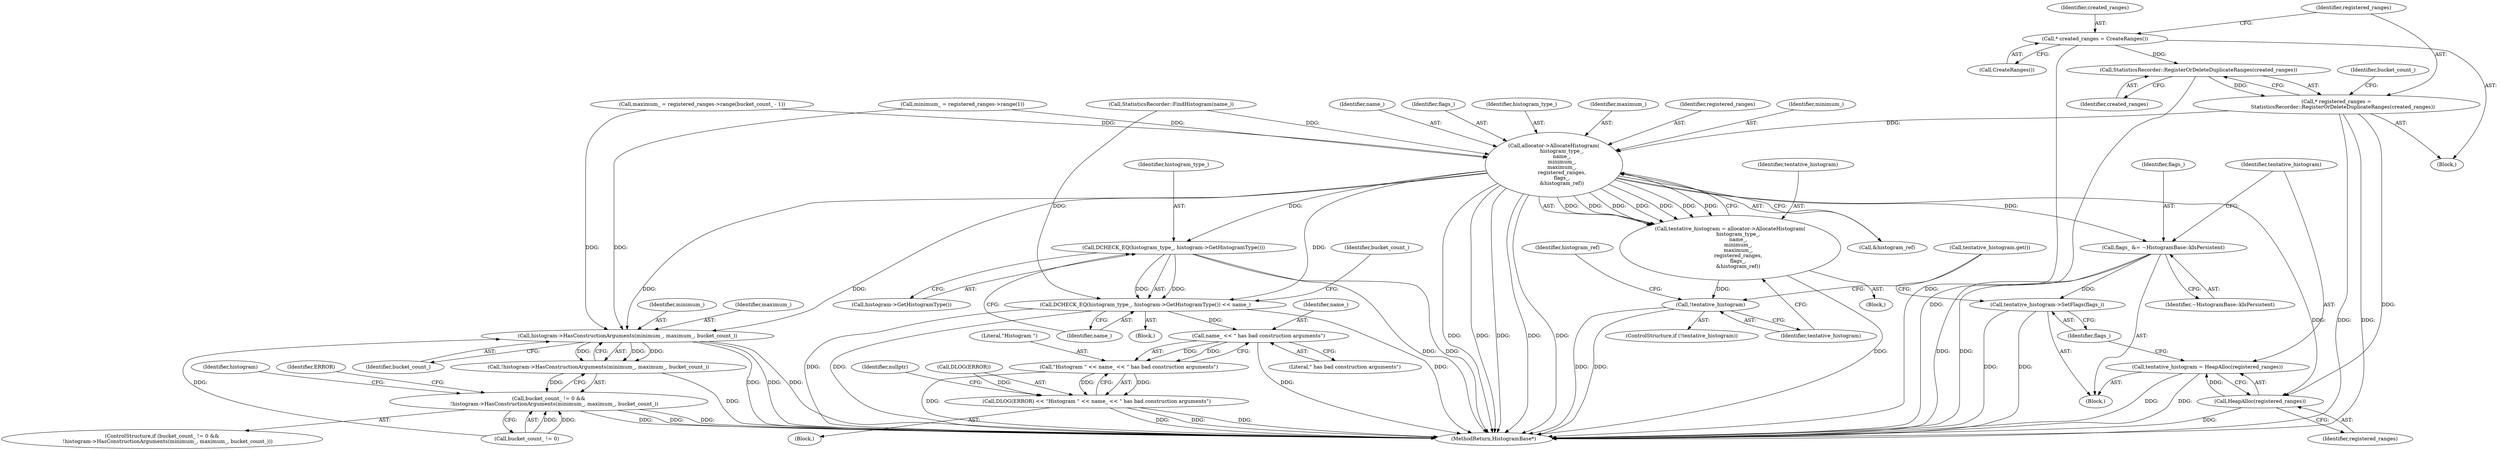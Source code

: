 digraph "0_Chrome_03c2e97746a2c471ae136b0c669f8d0c033fe168@pointer" {
"1000120" [label="(Call,StatisticsRecorder::RegisterOrDeleteDuplicateRanges(created_ranges))"];
"1000114" [label="(Call,* created_ranges = CreateRanges())"];
"1000118" [label="(Call,* registered_ranges =\n        StatisticsRecorder::RegisterOrDeleteDuplicateRanges(created_ranges))"];
"1000156" [label="(Call,allocator->AllocateHistogram(\n          histogram_type_,\n          name_,\n          minimum_,\n          maximum_,\n          registered_ranges,\n          flags_,\n          &histogram_ref))"];
"1000154" [label="(Call,tentative_histogram = allocator->AllocateHistogram(\n          histogram_type_,\n          name_,\n          minimum_,\n          maximum_,\n          registered_ranges,\n          flags_,\n          &histogram_ref))"];
"1000166" [label="(Call,!tentative_histogram)"];
"1000175" [label="(Call,flags_ &= ~HistogramBase::kIsPersistent)"];
"1000182" [label="(Call,tentative_histogram->SetFlags(flags_))"];
"1000180" [label="(Call,HeapAlloc(registered_ranges))"];
"1000178" [label="(Call,tentative_histogram = HeapAlloc(registered_ranges))"];
"1000213" [label="(Call,DCHECK_EQ(histogram_type_, histogram->GetHistogramType()))"];
"1000212" [label="(Call,DCHECK_EQ(histogram_type_, histogram->GetHistogramType()) << name_)"];
"1000233" [label="(Call,name_ << \" has bad construction arguments\")"];
"1000231" [label="(Call,\"Histogram \" << name_ << \" has bad construction arguments\")"];
"1000228" [label="(Call,DLOG(ERROR) << \"Histogram \" << name_ << \" has bad construction arguments\")"];
"1000223" [label="(Call,histogram->HasConstructionArguments(minimum_, maximum_, bucket_count_))"];
"1000222" [label="(Call,!histogram->HasConstructionArguments(minimum_, maximum_, bucket_count_))"];
"1000218" [label="(Call,bucket_count_ != 0 &&\n       !histogram->HasConstructionArguments(minimum_, maximum_, bucket_count_))"];
"1000180" [label="(Call,HeapAlloc(registered_ranges))"];
"1000157" [label="(Identifier,histogram_type_)"];
"1000114" [label="(Call,* created_ranges = CreateRanges())"];
"1000232" [label="(Literal,\"Histogram \")"];
"1000160" [label="(Identifier,maximum_)"];
"1000166" [label="(Call,!tentative_histogram)"];
"1000136" [label="(Call,maximum_ = registered_ranges->range(bucket_count_ - 1))"];
"1000179" [label="(Identifier,tentative_histogram)"];
"1000213" [label="(Call,DCHECK_EQ(histogram_type_, histogram->GetHistogramType()))"];
"1000167" [label="(Identifier,tentative_histogram)"];
"1000214" [label="(Identifier,histogram_type_)"];
"1000227" [label="(Block,)"];
"1000228" [label="(Call,DLOG(ERROR) << \"Histogram \" << name_ << \" has bad construction arguments\")"];
"1000226" [label="(Identifier,bucket_count_)"];
"1000224" [label="(Identifier,minimum_)"];
"1000217" [label="(ControlStructure,if (bucket_count_ != 0 &&\n       !histogram->HasConstructionArguments(minimum_, maximum_, bucket_count_)))"];
"1000219" [label="(Call,bucket_count_ != 0)"];
"1000239" [label="(Identifier,histogram)"];
"1000216" [label="(Identifier,name_)"];
"1000107" [label="(Call,StatisticsRecorder::FindHistogram(name_))"];
"1000165" [label="(ControlStructure,if (!tentative_histogram))"];
"1000229" [label="(Call,DLOG(ERROR))"];
"1000116" [label="(Call,CreateRanges())"];
"1000178" [label="(Call,tentative_histogram = HeapAlloc(registered_ranges))"];
"1000240" [label="(MethodReturn,HistogramBase*)"];
"1000161" [label="(Identifier,registered_ranges)"];
"1000230" [label="(Identifier,ERROR)"];
"1000215" [label="(Call,histogram->GetHistogramType())"];
"1000132" [label="(Call,minimum_ = registered_ranges->range(1))"];
"1000120" [label="(Call,StatisticsRecorder::RegisterOrDeleteDuplicateRanges(created_ranges))"];
"1000177" [label="(Identifier,~HistogramBase::kIsPersistent)"];
"1000181" [label="(Identifier,registered_ranges)"];
"1000115" [label="(Identifier,created_ranges)"];
"1000212" [label="(Call,DCHECK_EQ(histogram_type_, histogram->GetHistogramType()) << name_)"];
"1000234" [label="(Identifier,name_)"];
"1000225" [label="(Identifier,maximum_)"];
"1000235" [label="(Literal,\" has bad construction arguments\")"];
"1000124" [label="(Identifier,bucket_count_)"];
"1000220" [label="(Identifier,bucket_count_)"];
"1000163" [label="(Call,&histogram_ref)"];
"1000231" [label="(Call,\"Histogram \" << name_ << \" has bad construction arguments\")"];
"1000112" [label="(Block,)"];
"1000159" [label="(Identifier,minimum_)"];
"1000103" [label="(Block,)"];
"1000237" [label="(Identifier,nullptr)"];
"1000156" [label="(Call,allocator->AllocateHistogram(\n          histogram_type_,\n          name_,\n          minimum_,\n          maximum_,\n          registered_ranges,\n          flags_,\n          &histogram_ref))"];
"1000185" [label="(Call,tentative_histogram.get())"];
"1000175" [label="(Call,flags_ &= ~HistogramBase::kIsPersistent)"];
"1000176" [label="(Identifier,flags_)"];
"1000118" [label="(Call,* registered_ranges =\n        StatisticsRecorder::RegisterOrDeleteDuplicateRanges(created_ranges))"];
"1000158" [label="(Identifier,name_)"];
"1000222" [label="(Call,!histogram->HasConstructionArguments(minimum_, maximum_, bucket_count_))"];
"1000182" [label="(Call,tentative_histogram->SetFlags(flags_))"];
"1000153" [label="(Block,)"];
"1000121" [label="(Identifier,created_ranges)"];
"1000119" [label="(Identifier,registered_ranges)"];
"1000171" [label="(Identifier,histogram_ref)"];
"1000168" [label="(Block,)"];
"1000223" [label="(Call,histogram->HasConstructionArguments(minimum_, maximum_, bucket_count_))"];
"1000155" [label="(Identifier,tentative_histogram)"];
"1000162" [label="(Identifier,flags_)"];
"1000183" [label="(Identifier,flags_)"];
"1000218" [label="(Call,bucket_count_ != 0 &&\n       !histogram->HasConstructionArguments(minimum_, maximum_, bucket_count_))"];
"1000154" [label="(Call,tentative_histogram = allocator->AllocateHistogram(\n          histogram_type_,\n          name_,\n          minimum_,\n          maximum_,\n          registered_ranges,\n          flags_,\n          &histogram_ref))"];
"1000233" [label="(Call,name_ << \" has bad construction arguments\")"];
"1000120" -> "1000118"  [label="AST: "];
"1000120" -> "1000121"  [label="CFG: "];
"1000121" -> "1000120"  [label="AST: "];
"1000118" -> "1000120"  [label="CFG: "];
"1000120" -> "1000240"  [label="DDG: "];
"1000120" -> "1000118"  [label="DDG: "];
"1000114" -> "1000120"  [label="DDG: "];
"1000114" -> "1000112"  [label="AST: "];
"1000114" -> "1000116"  [label="CFG: "];
"1000115" -> "1000114"  [label="AST: "];
"1000116" -> "1000114"  [label="AST: "];
"1000119" -> "1000114"  [label="CFG: "];
"1000114" -> "1000240"  [label="DDG: "];
"1000118" -> "1000112"  [label="AST: "];
"1000119" -> "1000118"  [label="AST: "];
"1000124" -> "1000118"  [label="CFG: "];
"1000118" -> "1000240"  [label="DDG: "];
"1000118" -> "1000240"  [label="DDG: "];
"1000118" -> "1000156"  [label="DDG: "];
"1000118" -> "1000180"  [label="DDG: "];
"1000156" -> "1000154"  [label="AST: "];
"1000156" -> "1000163"  [label="CFG: "];
"1000157" -> "1000156"  [label="AST: "];
"1000158" -> "1000156"  [label="AST: "];
"1000159" -> "1000156"  [label="AST: "];
"1000160" -> "1000156"  [label="AST: "];
"1000161" -> "1000156"  [label="AST: "];
"1000162" -> "1000156"  [label="AST: "];
"1000163" -> "1000156"  [label="AST: "];
"1000154" -> "1000156"  [label="CFG: "];
"1000156" -> "1000240"  [label="DDG: "];
"1000156" -> "1000240"  [label="DDG: "];
"1000156" -> "1000240"  [label="DDG: "];
"1000156" -> "1000240"  [label="DDG: "];
"1000156" -> "1000240"  [label="DDG: "];
"1000156" -> "1000154"  [label="DDG: "];
"1000156" -> "1000154"  [label="DDG: "];
"1000156" -> "1000154"  [label="DDG: "];
"1000156" -> "1000154"  [label="DDG: "];
"1000156" -> "1000154"  [label="DDG: "];
"1000156" -> "1000154"  [label="DDG: "];
"1000156" -> "1000154"  [label="DDG: "];
"1000107" -> "1000156"  [label="DDG: "];
"1000132" -> "1000156"  [label="DDG: "];
"1000136" -> "1000156"  [label="DDG: "];
"1000156" -> "1000175"  [label="DDG: "];
"1000156" -> "1000180"  [label="DDG: "];
"1000156" -> "1000213"  [label="DDG: "];
"1000156" -> "1000212"  [label="DDG: "];
"1000156" -> "1000223"  [label="DDG: "];
"1000156" -> "1000223"  [label="DDG: "];
"1000154" -> "1000153"  [label="AST: "];
"1000155" -> "1000154"  [label="AST: "];
"1000167" -> "1000154"  [label="CFG: "];
"1000154" -> "1000240"  [label="DDG: "];
"1000154" -> "1000166"  [label="DDG: "];
"1000166" -> "1000165"  [label="AST: "];
"1000166" -> "1000167"  [label="CFG: "];
"1000167" -> "1000166"  [label="AST: "];
"1000171" -> "1000166"  [label="CFG: "];
"1000185" -> "1000166"  [label="CFG: "];
"1000166" -> "1000240"  [label="DDG: "];
"1000166" -> "1000240"  [label="DDG: "];
"1000175" -> "1000168"  [label="AST: "];
"1000175" -> "1000177"  [label="CFG: "];
"1000176" -> "1000175"  [label="AST: "];
"1000177" -> "1000175"  [label="AST: "];
"1000179" -> "1000175"  [label="CFG: "];
"1000175" -> "1000240"  [label="DDG: "];
"1000175" -> "1000240"  [label="DDG: "];
"1000175" -> "1000182"  [label="DDG: "];
"1000182" -> "1000168"  [label="AST: "];
"1000182" -> "1000183"  [label="CFG: "];
"1000183" -> "1000182"  [label="AST: "];
"1000185" -> "1000182"  [label="CFG: "];
"1000182" -> "1000240"  [label="DDG: "];
"1000182" -> "1000240"  [label="DDG: "];
"1000180" -> "1000178"  [label="AST: "];
"1000180" -> "1000181"  [label="CFG: "];
"1000181" -> "1000180"  [label="AST: "];
"1000178" -> "1000180"  [label="CFG: "];
"1000180" -> "1000240"  [label="DDG: "];
"1000180" -> "1000178"  [label="DDG: "];
"1000178" -> "1000168"  [label="AST: "];
"1000179" -> "1000178"  [label="AST: "];
"1000183" -> "1000178"  [label="CFG: "];
"1000178" -> "1000240"  [label="DDG: "];
"1000178" -> "1000240"  [label="DDG: "];
"1000213" -> "1000212"  [label="AST: "];
"1000213" -> "1000215"  [label="CFG: "];
"1000214" -> "1000213"  [label="AST: "];
"1000215" -> "1000213"  [label="AST: "];
"1000216" -> "1000213"  [label="CFG: "];
"1000213" -> "1000240"  [label="DDG: "];
"1000213" -> "1000240"  [label="DDG: "];
"1000213" -> "1000212"  [label="DDG: "];
"1000213" -> "1000212"  [label="DDG: "];
"1000212" -> "1000103"  [label="AST: "];
"1000212" -> "1000216"  [label="CFG: "];
"1000216" -> "1000212"  [label="AST: "];
"1000220" -> "1000212"  [label="CFG: "];
"1000212" -> "1000240"  [label="DDG: "];
"1000212" -> "1000240"  [label="DDG: "];
"1000212" -> "1000240"  [label="DDG: "];
"1000107" -> "1000212"  [label="DDG: "];
"1000212" -> "1000233"  [label="DDG: "];
"1000233" -> "1000231"  [label="AST: "];
"1000233" -> "1000235"  [label="CFG: "];
"1000234" -> "1000233"  [label="AST: "];
"1000235" -> "1000233"  [label="AST: "];
"1000231" -> "1000233"  [label="CFG: "];
"1000233" -> "1000240"  [label="DDG: "];
"1000233" -> "1000231"  [label="DDG: "];
"1000233" -> "1000231"  [label="DDG: "];
"1000231" -> "1000228"  [label="AST: "];
"1000232" -> "1000231"  [label="AST: "];
"1000228" -> "1000231"  [label="CFG: "];
"1000231" -> "1000240"  [label="DDG: "];
"1000231" -> "1000228"  [label="DDG: "];
"1000231" -> "1000228"  [label="DDG: "];
"1000228" -> "1000227"  [label="AST: "];
"1000229" -> "1000228"  [label="AST: "];
"1000237" -> "1000228"  [label="CFG: "];
"1000228" -> "1000240"  [label="DDG: "];
"1000228" -> "1000240"  [label="DDG: "];
"1000228" -> "1000240"  [label="DDG: "];
"1000229" -> "1000228"  [label="DDG: "];
"1000223" -> "1000222"  [label="AST: "];
"1000223" -> "1000226"  [label="CFG: "];
"1000224" -> "1000223"  [label="AST: "];
"1000225" -> "1000223"  [label="AST: "];
"1000226" -> "1000223"  [label="AST: "];
"1000222" -> "1000223"  [label="CFG: "];
"1000223" -> "1000240"  [label="DDG: "];
"1000223" -> "1000240"  [label="DDG: "];
"1000223" -> "1000240"  [label="DDG: "];
"1000223" -> "1000222"  [label="DDG: "];
"1000223" -> "1000222"  [label="DDG: "];
"1000223" -> "1000222"  [label="DDG: "];
"1000132" -> "1000223"  [label="DDG: "];
"1000136" -> "1000223"  [label="DDG: "];
"1000219" -> "1000223"  [label="DDG: "];
"1000222" -> "1000218"  [label="AST: "];
"1000218" -> "1000222"  [label="CFG: "];
"1000222" -> "1000240"  [label="DDG: "];
"1000222" -> "1000218"  [label="DDG: "];
"1000218" -> "1000217"  [label="AST: "];
"1000218" -> "1000219"  [label="CFG: "];
"1000219" -> "1000218"  [label="AST: "];
"1000230" -> "1000218"  [label="CFG: "];
"1000239" -> "1000218"  [label="CFG: "];
"1000218" -> "1000240"  [label="DDG: "];
"1000218" -> "1000240"  [label="DDG: "];
"1000218" -> "1000240"  [label="DDG: "];
"1000219" -> "1000218"  [label="DDG: "];
"1000219" -> "1000218"  [label="DDG: "];
}
